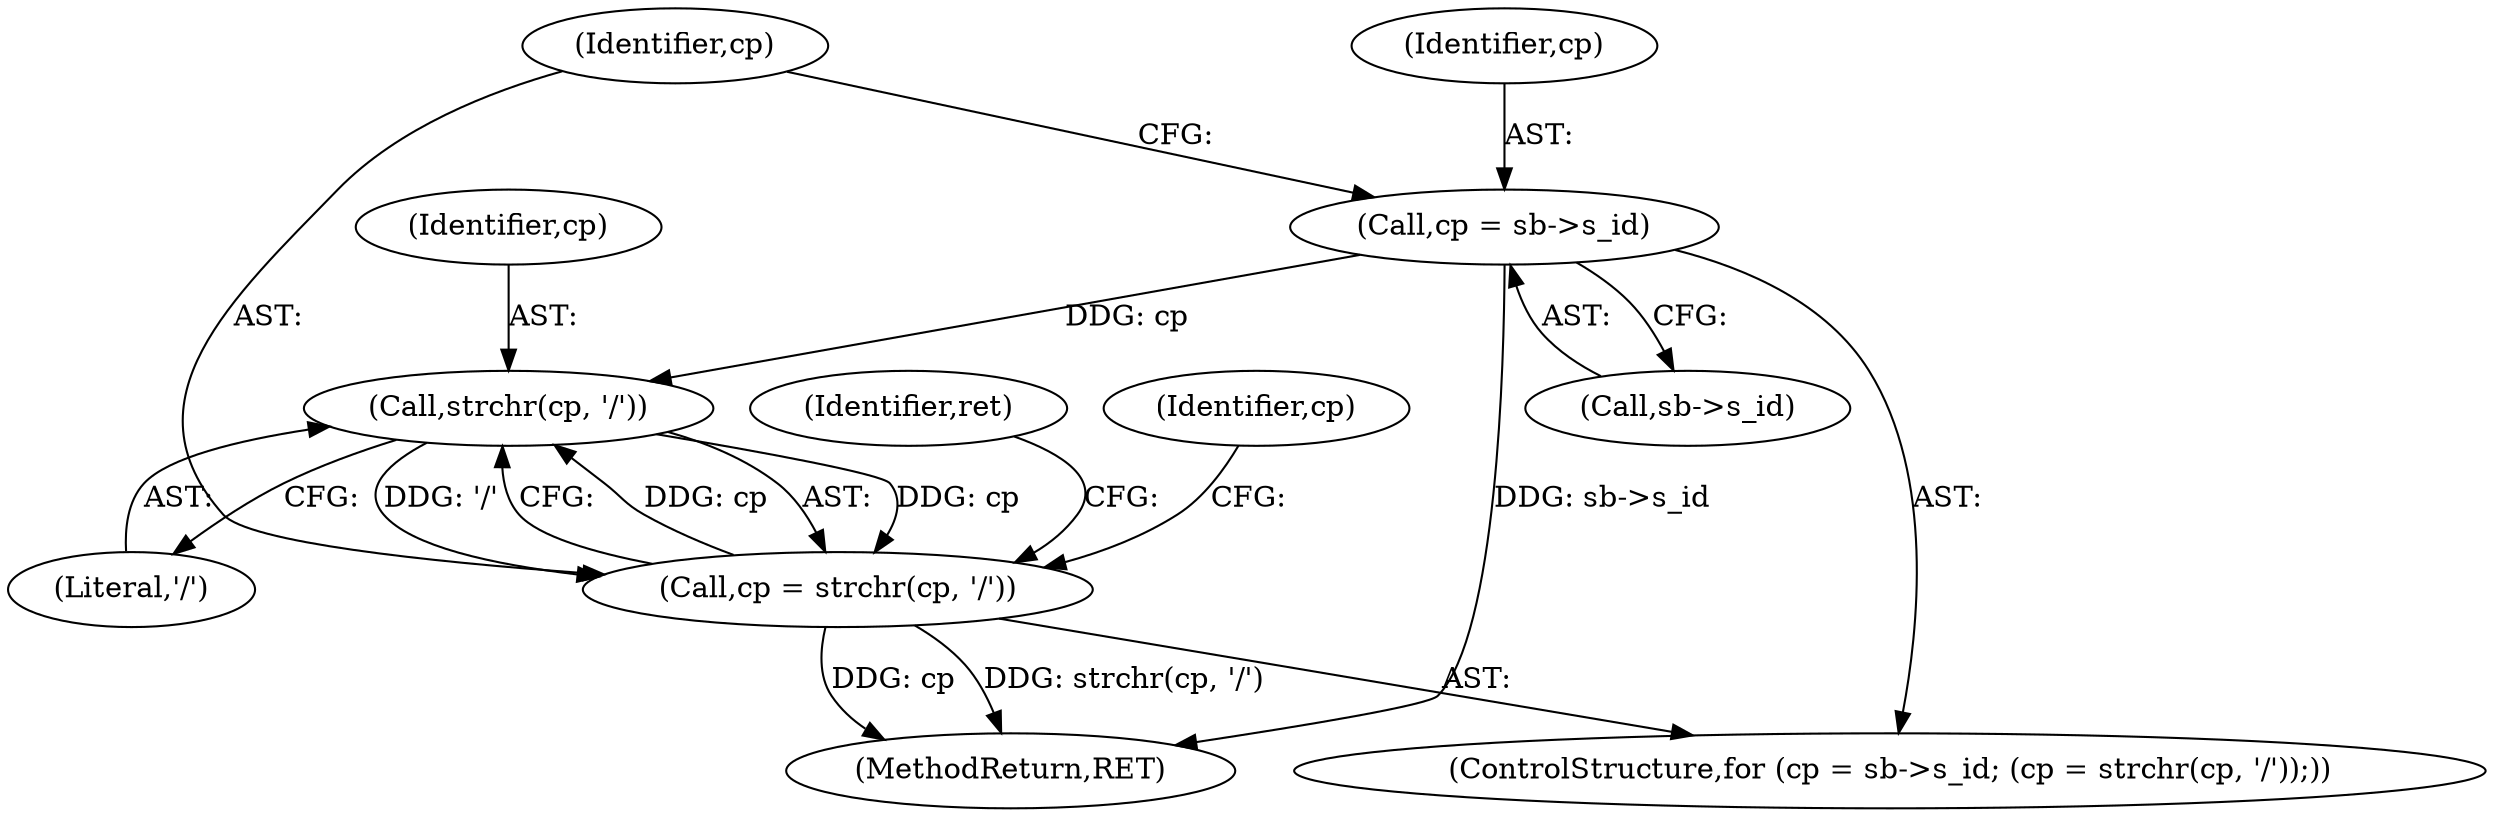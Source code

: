digraph "0_linux_0449641130f5652b344ef6fa39fa019d7e94660a@API" {
"1000259" [label="(Call,strchr(cp, '/'))"];
"1000252" [label="(Call,cp = sb->s_id)"];
"1000257" [label="(Call,cp = strchr(cp, '/'))"];
"1000259" [label="(Call,strchr(cp, '/'))"];
"1000251" [label="(ControlStructure,for (cp = sb->s_id; (cp = strchr(cp, '/'));))"];
"1000259" [label="(Call,strchr(cp, '/'))"];
"1002222" [label="(MethodReturn,RET)"];
"1000258" [label="(Identifier,cp)"];
"1000252" [label="(Call,cp = sb->s_id)"];
"1000253" [label="(Identifier,cp)"];
"1000261" [label="(Literal,'/')"];
"1000260" [label="(Identifier,cp)"];
"1000267" [label="(Identifier,ret)"];
"1000257" [label="(Call,cp = strchr(cp, '/'))"];
"1000264" [label="(Identifier,cp)"];
"1000254" [label="(Call,sb->s_id)"];
"1000259" -> "1000257"  [label="AST: "];
"1000259" -> "1000261"  [label="CFG: "];
"1000260" -> "1000259"  [label="AST: "];
"1000261" -> "1000259"  [label="AST: "];
"1000257" -> "1000259"  [label="CFG: "];
"1000259" -> "1000257"  [label="DDG: cp"];
"1000259" -> "1000257"  [label="DDG: '/'"];
"1000252" -> "1000259"  [label="DDG: cp"];
"1000257" -> "1000259"  [label="DDG: cp"];
"1000252" -> "1000251"  [label="AST: "];
"1000252" -> "1000254"  [label="CFG: "];
"1000253" -> "1000252"  [label="AST: "];
"1000254" -> "1000252"  [label="AST: "];
"1000258" -> "1000252"  [label="CFG: "];
"1000252" -> "1002222"  [label="DDG: sb->s_id"];
"1000257" -> "1000251"  [label="AST: "];
"1000258" -> "1000257"  [label="AST: "];
"1000264" -> "1000257"  [label="CFG: "];
"1000267" -> "1000257"  [label="CFG: "];
"1000257" -> "1002222"  [label="DDG: strchr(cp, '/')"];
"1000257" -> "1002222"  [label="DDG: cp"];
}
